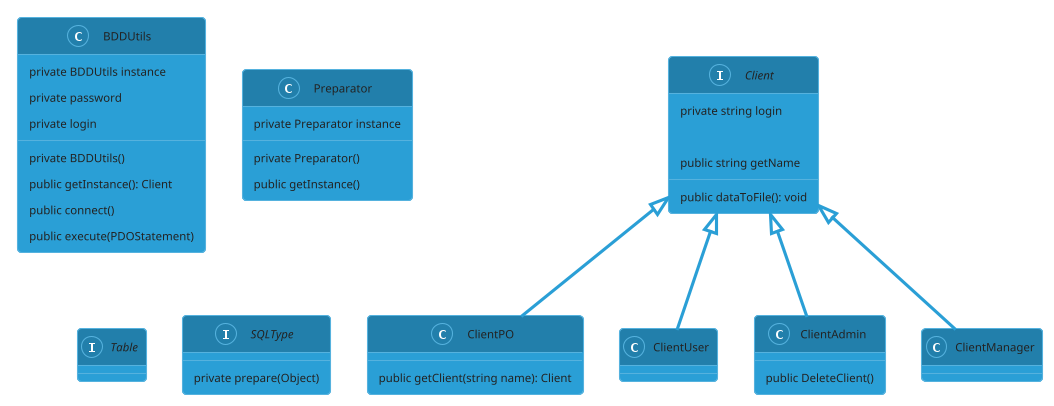 @startuml
!theme cyborg

class BDDUtils {
     private BDDUtils instance
     private password
     private login
     private BDDUtils()
     public getInstance(): Client
     public connect()
     public execute(PDOStatement)
}

class Preparator {
    private Preparator instance
    private Preparator()
    public getInstance()
}

interface Table {

}

interface SQLType {
    private prepare(Object)
}

interface Client {
    private string login

    public string getName
    public dataToFile(): void
}

class ClientPO {
    public getClient(string name): Client

}

class ClientUser {

}

class ClientAdmin {
    public DeleteClient()
}

class ClientManager {
}

Client <|-- ClientPO
Client <|-- ClientUser
Client <|-- ClientAdmin
Client <|-- ClientManager

@enduml

abstract class AbstractList
abstract AbstractCollection
interface List
interface Collection

List <|-- AbstractList
Collection <|-- AbstractCollection

Collection <|- List
AbstractCollection <|- AbstractList
AbstractList <|-- ArrayList

class ArrayList {
Object[] elementData
size()
}

enum TimeUnit {
MINUTES
DAYS
HOURS
}

